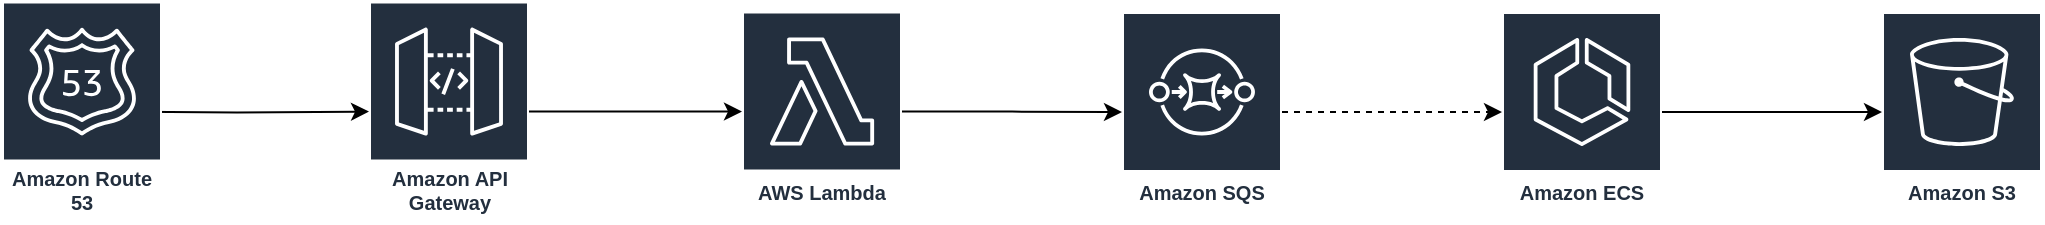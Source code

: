 <mxfile version="22.1.16" type="device">
  <diagram name="Strona-1" id="nO0cHLLK3JoUUUQp7JKo">
    <mxGraphModel dx="1247" dy="727" grid="1" gridSize="10" guides="1" tooltips="1" connect="1" arrows="1" fold="1" page="0" pageScale="1" pageWidth="827" pageHeight="1169" math="0" shadow="0">
      <root>
        <mxCell id="0" />
        <mxCell id="1" parent="0" />
        <mxCell id="Yq8669NBOzgSVpq80xBh-3" style="edgeStyle=orthogonalEdgeStyle;rounded=0;orthogonalLoop=1;jettySize=auto;html=1;" edge="1" parent="1" target="Yq8669NBOzgSVpq80xBh-6">
          <mxGeometry relative="1" as="geometry">
            <mxPoint x="330" y="302.8" as="targetPoint" />
            <mxPoint x="200.5" y="302.8" as="sourcePoint" />
            <Array as="points" />
          </mxGeometry>
        </mxCell>
        <mxCell id="Yq8669NBOzgSVpq80xBh-9" style="edgeStyle=orthogonalEdgeStyle;rounded=0;orthogonalLoop=1;jettySize=auto;html=1;" edge="1" parent="1" source="Yq8669NBOzgSVpq80xBh-6" target="Yq8669NBOzgSVpq80xBh-8">
          <mxGeometry relative="1" as="geometry" />
        </mxCell>
        <mxCell id="Yq8669NBOzgSVpq80xBh-6" value="Amazon API Gateway" style="sketch=0;outlineConnect=0;fontColor=#232F3E;gradientColor=none;strokeColor=#ffffff;fillColor=#232F3E;dashed=0;verticalLabelPosition=middle;verticalAlign=bottom;align=center;html=1;whiteSpace=wrap;fontSize=10;fontStyle=1;spacing=3;shape=mxgraph.aws4.productIcon;prIcon=mxgraph.aws4.api_gateway;" vertex="1" parent="1">
          <mxGeometry x="333.5" y="247.75" width="80" height="110" as="geometry" />
        </mxCell>
        <mxCell id="Yq8669NBOzgSVpq80xBh-7" value="Amazon Route 53" style="sketch=0;outlineConnect=0;fontColor=#232F3E;gradientColor=none;strokeColor=#ffffff;fillColor=#232F3E;dashed=0;verticalLabelPosition=middle;verticalAlign=bottom;align=center;html=1;whiteSpace=wrap;fontSize=10;fontStyle=1;spacing=3;shape=mxgraph.aws4.productIcon;prIcon=mxgraph.aws4.route_53;" vertex="1" parent="1">
          <mxGeometry x="150" y="247.75" width="80" height="110" as="geometry" />
        </mxCell>
        <mxCell id="Yq8669NBOzgSVpq80xBh-11" style="edgeStyle=orthogonalEdgeStyle;rounded=0;orthogonalLoop=1;jettySize=auto;html=1;" edge="1" parent="1" source="Yq8669NBOzgSVpq80xBh-8" target="Yq8669NBOzgSVpq80xBh-10">
          <mxGeometry relative="1" as="geometry" />
        </mxCell>
        <mxCell id="Yq8669NBOzgSVpq80xBh-8" value="AWS Lambda" style="sketch=0;outlineConnect=0;fontColor=#232F3E;gradientColor=none;strokeColor=#ffffff;fillColor=#232F3E;dashed=0;verticalLabelPosition=middle;verticalAlign=bottom;align=center;html=1;whiteSpace=wrap;fontSize=10;fontStyle=1;spacing=3;shape=mxgraph.aws4.productIcon;prIcon=mxgraph.aws4.lambda;" vertex="1" parent="1">
          <mxGeometry x="520" y="252.75" width="80" height="100" as="geometry" />
        </mxCell>
        <mxCell id="Yq8669NBOzgSVpq80xBh-13" style="edgeStyle=orthogonalEdgeStyle;rounded=0;orthogonalLoop=1;jettySize=auto;html=1;dashed=1;" edge="1" parent="1" source="Yq8669NBOzgSVpq80xBh-10" target="Yq8669NBOzgSVpq80xBh-12">
          <mxGeometry relative="1" as="geometry" />
        </mxCell>
        <mxCell id="Yq8669NBOzgSVpq80xBh-10" value="Amazon SQS" style="sketch=0;outlineConnect=0;fontColor=#232F3E;gradientColor=none;strokeColor=#ffffff;fillColor=#232F3E;dashed=0;verticalLabelPosition=middle;verticalAlign=bottom;align=center;html=1;whiteSpace=wrap;fontSize=10;fontStyle=1;spacing=3;shape=mxgraph.aws4.productIcon;prIcon=mxgraph.aws4.sqs;" vertex="1" parent="1">
          <mxGeometry x="710" y="253" width="80" height="100" as="geometry" />
        </mxCell>
        <mxCell id="Yq8669NBOzgSVpq80xBh-15" style="edgeStyle=orthogonalEdgeStyle;rounded=0;orthogonalLoop=1;jettySize=auto;html=1;" edge="1" parent="1" source="Yq8669NBOzgSVpq80xBh-12" target="Yq8669NBOzgSVpq80xBh-14">
          <mxGeometry relative="1" as="geometry" />
        </mxCell>
        <mxCell id="Yq8669NBOzgSVpq80xBh-12" value="Amazon ECS" style="sketch=0;outlineConnect=0;fontColor=#232F3E;gradientColor=none;strokeColor=#ffffff;fillColor=#232F3E;dashed=0;verticalLabelPosition=middle;verticalAlign=bottom;align=center;html=1;whiteSpace=wrap;fontSize=10;fontStyle=1;spacing=3;shape=mxgraph.aws4.productIcon;prIcon=mxgraph.aws4.ecs;" vertex="1" parent="1">
          <mxGeometry x="900" y="253" width="80" height="100" as="geometry" />
        </mxCell>
        <mxCell id="Yq8669NBOzgSVpq80xBh-14" value="Amazon S3" style="sketch=0;outlineConnect=0;fontColor=#232F3E;gradientColor=none;strokeColor=#ffffff;fillColor=#232F3E;dashed=0;verticalLabelPosition=middle;verticalAlign=bottom;align=center;html=1;whiteSpace=wrap;fontSize=10;fontStyle=1;spacing=3;shape=mxgraph.aws4.productIcon;prIcon=mxgraph.aws4.s3;" vertex="1" parent="1">
          <mxGeometry x="1090" y="253" width="80" height="100" as="geometry" />
        </mxCell>
      </root>
    </mxGraphModel>
  </diagram>
</mxfile>
